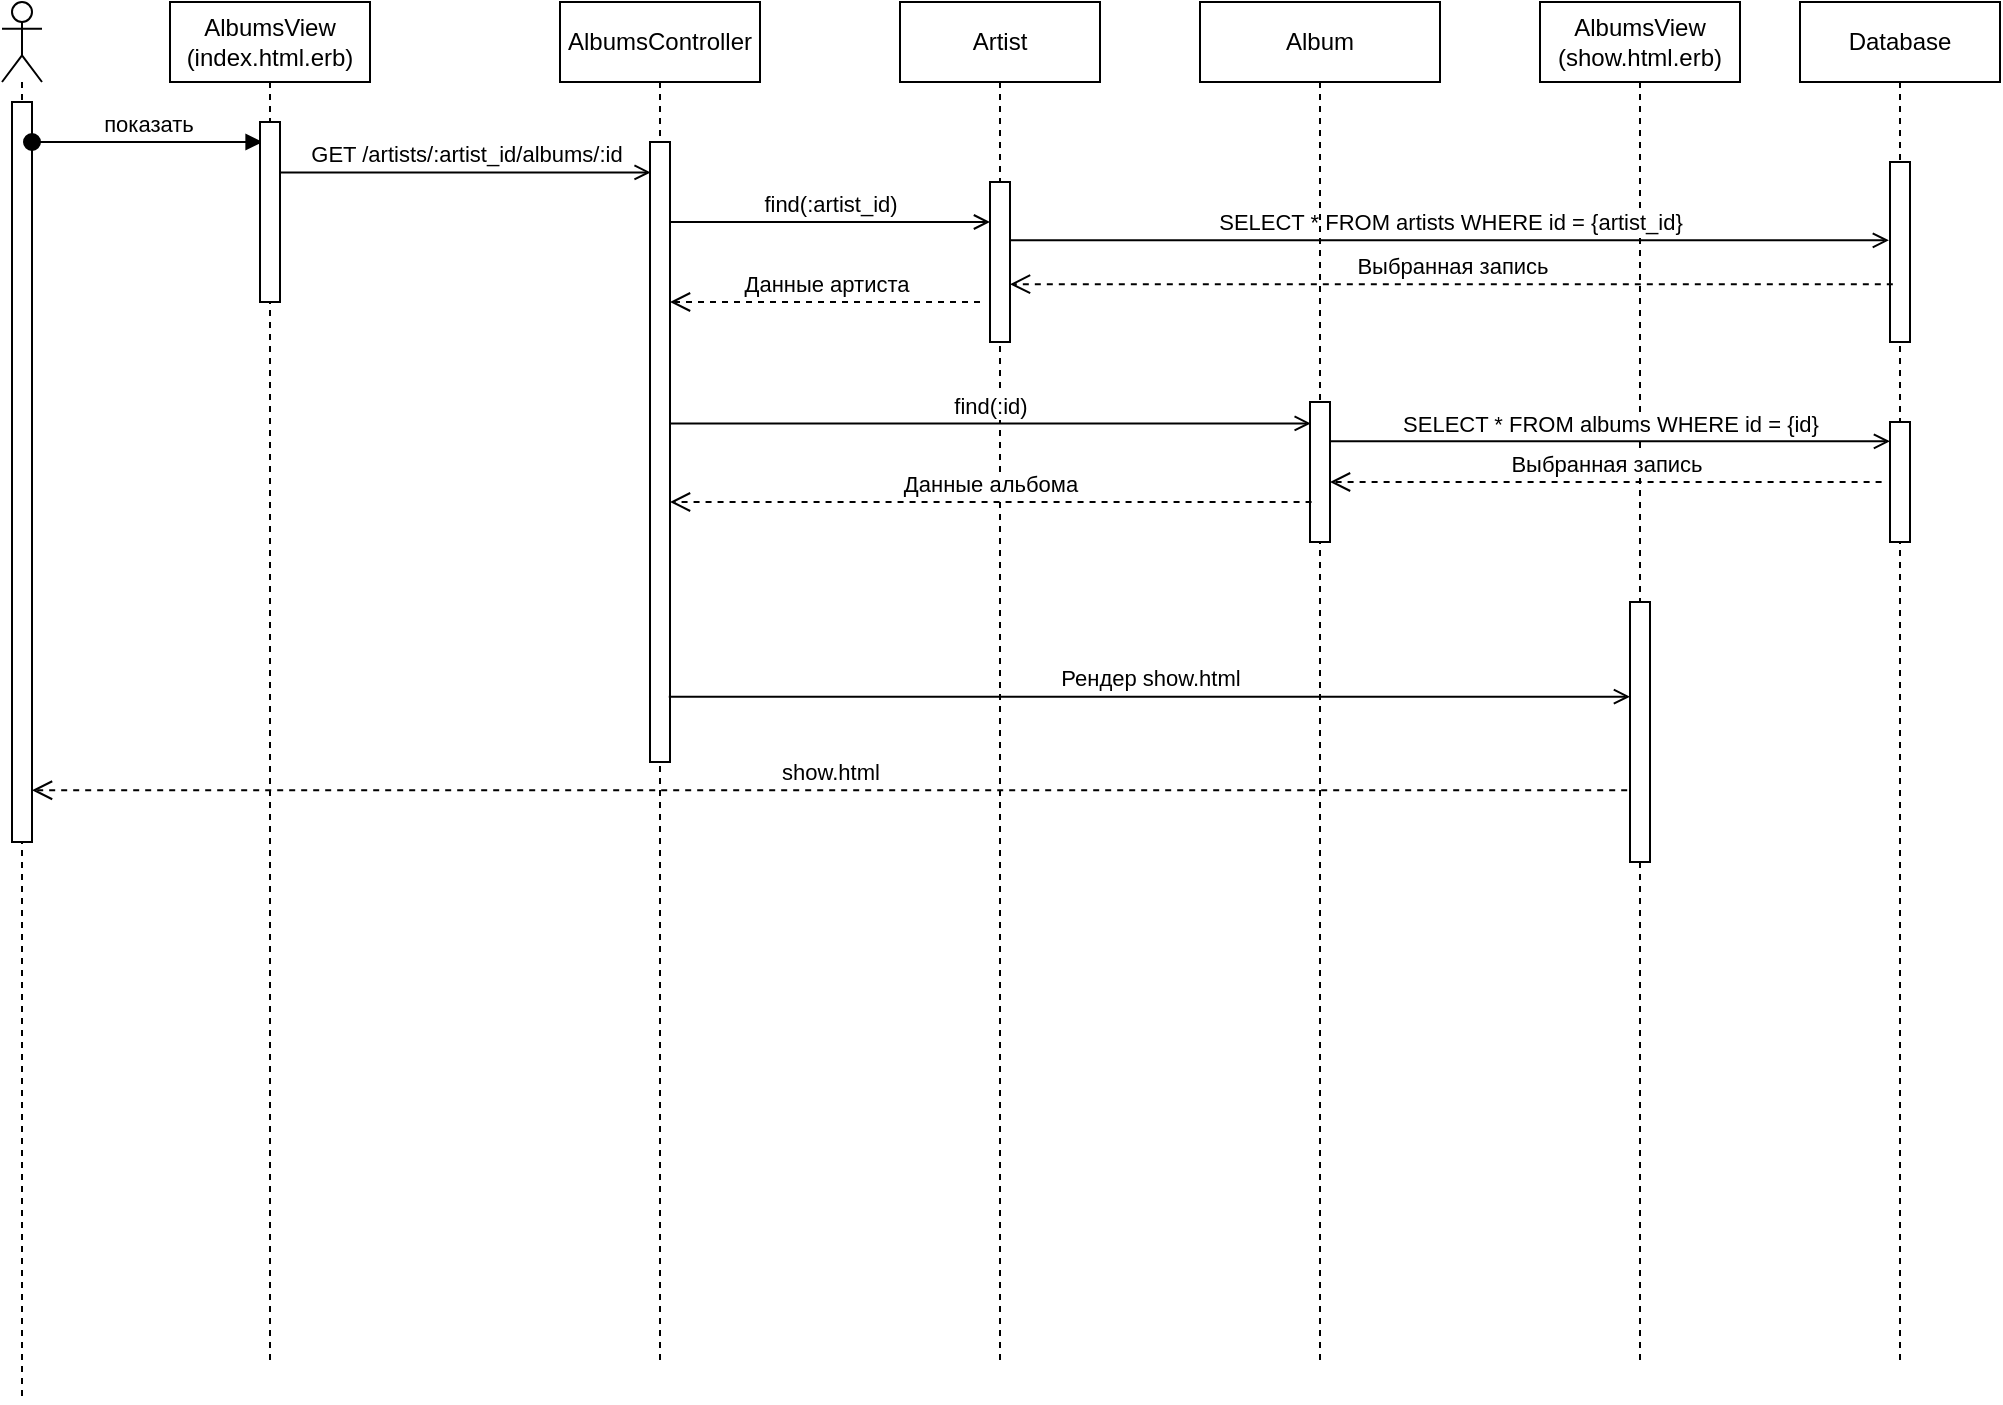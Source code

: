 <mxfile version="23.1.5" type="device">
  <diagram name="Страница — 1" id="zIZ-QArtpeOY1QGKHK9S">
    <mxGraphModel dx="1615" dy="968" grid="1" gridSize="10" guides="1" tooltips="1" connect="1" arrows="1" fold="1" page="1" pageScale="1" pageWidth="1169" pageHeight="827" math="0" shadow="0">
      <root>
        <mxCell id="0" />
        <mxCell id="1" parent="0" />
        <mxCell id="R01BjYmxYILiS5MC3WKc-1" value="" style="shape=umlLifeline;perimeter=lifelinePerimeter;whiteSpace=wrap;html=1;container=1;dropTarget=0;collapsible=0;recursiveResize=0;outlineConnect=0;portConstraint=eastwest;newEdgeStyle={&quot;curved&quot;:0,&quot;rounded&quot;:0};participant=umlActor;" vertex="1" parent="1">
          <mxGeometry x="890" y="40" width="20" height="700" as="geometry" />
        </mxCell>
        <mxCell id="R01BjYmxYILiS5MC3WKc-2" value="" style="html=1;points=[[0,0,0,0,5],[0,1,0,0,-5],[1,0,0,0,5],[1,1,0,0,-5]];perimeter=orthogonalPerimeter;outlineConnect=0;targetShapes=umlLifeline;portConstraint=eastwest;newEdgeStyle={&quot;curved&quot;:0,&quot;rounded&quot;:0};" vertex="1" parent="R01BjYmxYILiS5MC3WKc-1">
          <mxGeometry x="5" y="50" width="10" height="370" as="geometry" />
        </mxCell>
        <mxCell id="R01BjYmxYILiS5MC3WKc-3" value="показать" style="html=1;verticalAlign=bottom;startArrow=oval;startFill=1;endArrow=block;startSize=8;curved=0;rounded=0;entryX=0.13;entryY=0.109;entryDx=0;entryDy=0;entryPerimeter=0;" edge="1" parent="1">
          <mxGeometry width="60" relative="1" as="geometry">
            <mxPoint x="905" y="110.0" as="sourcePoint" />
            <mxPoint x="1020.3" y="110.0" as="targetPoint" />
          </mxGeometry>
        </mxCell>
        <mxCell id="R01BjYmxYILiS5MC3WKc-4" value="AlbumsView (index.html.erb)" style="shape=umlLifeline;perimeter=lifelinePerimeter;whiteSpace=wrap;html=1;container=1;dropTarget=0;collapsible=0;recursiveResize=0;outlineConnect=0;portConstraint=eastwest;newEdgeStyle={&quot;curved&quot;:0,&quot;rounded&quot;:0};" vertex="1" parent="1">
          <mxGeometry x="974" y="40" width="100" height="680" as="geometry" />
        </mxCell>
        <mxCell id="R01BjYmxYILiS5MC3WKc-5" value="" style="html=1;points=[[0,0,0,0,5],[0,1,0,0,-5],[1,0,0,0,5],[1,1,0,0,-5]];perimeter=orthogonalPerimeter;outlineConnect=0;targetShapes=umlLifeline;portConstraint=eastwest;newEdgeStyle={&quot;curved&quot;:0,&quot;rounded&quot;:0};" vertex="1" parent="R01BjYmxYILiS5MC3WKc-4">
          <mxGeometry x="45" y="60" width="10" height="90" as="geometry" />
        </mxCell>
        <mxCell id="R01BjYmxYILiS5MC3WKc-6" value="GET /artists/:artist_id/albums/:id" style="html=1;verticalAlign=bottom;endArrow=open;curved=0;rounded=0;endFill=0;entryX=0.033;entryY=0.049;entryDx=0;entryDy=0;entryPerimeter=0;" edge="1" parent="1" source="R01BjYmxYILiS5MC3WKc-5" target="R01BjYmxYILiS5MC3WKc-8">
          <mxGeometry relative="1" as="geometry">
            <mxPoint x="1029.0" y="120" as="sourcePoint" />
            <mxPoint x="1283.43" y="125.44" as="targetPoint" />
          </mxGeometry>
        </mxCell>
        <mxCell id="R01BjYmxYILiS5MC3WKc-7" value="AlbumsController" style="shape=umlLifeline;perimeter=lifelinePerimeter;whiteSpace=wrap;html=1;container=1;dropTarget=0;collapsible=0;recursiveResize=0;outlineConnect=0;portConstraint=eastwest;newEdgeStyle={&quot;curved&quot;:0,&quot;rounded&quot;:0};" vertex="1" parent="1">
          <mxGeometry x="1169" y="40" width="100" height="680" as="geometry" />
        </mxCell>
        <mxCell id="R01BjYmxYILiS5MC3WKc-8" value="" style="html=1;points=[[0,0,0,0,5],[0,1,0,0,-5],[1,0,0,0,5],[1,1,0,0,-5]];perimeter=orthogonalPerimeter;outlineConnect=0;targetShapes=umlLifeline;portConstraint=eastwest;newEdgeStyle={&quot;curved&quot;:0,&quot;rounded&quot;:0};" vertex="1" parent="R01BjYmxYILiS5MC3WKc-7">
          <mxGeometry x="45" y="70" width="10" height="310" as="geometry" />
        </mxCell>
        <mxCell id="R01BjYmxYILiS5MC3WKc-9" value="Artist" style="shape=umlLifeline;perimeter=lifelinePerimeter;whiteSpace=wrap;html=1;container=1;dropTarget=0;collapsible=0;recursiveResize=0;outlineConnect=0;portConstraint=eastwest;newEdgeStyle={&quot;curved&quot;:0,&quot;rounded&quot;:0};" vertex="1" parent="1">
          <mxGeometry x="1339" y="40" width="100" height="680" as="geometry" />
        </mxCell>
        <mxCell id="R01BjYmxYILiS5MC3WKc-10" value="" style="html=1;points=[[0,0,0,0,5],[0,1,0,0,-5],[1,0,0,0,5],[1,1,0,0,-5]];perimeter=orthogonalPerimeter;outlineConnect=0;targetShapes=umlLifeline;portConstraint=eastwest;newEdgeStyle={&quot;curved&quot;:0,&quot;rounded&quot;:0};" vertex="1" parent="R01BjYmxYILiS5MC3WKc-9">
          <mxGeometry x="45" y="90" width="10" height="80" as="geometry" />
        </mxCell>
        <mxCell id="R01BjYmxYILiS5MC3WKc-12" value="AlbumsView (show.html.erb)" style="shape=umlLifeline;perimeter=lifelinePerimeter;whiteSpace=wrap;html=1;container=1;dropTarget=0;collapsible=0;recursiveResize=0;outlineConnect=0;portConstraint=eastwest;newEdgeStyle={&quot;curved&quot;:0,&quot;rounded&quot;:0};" vertex="1" parent="1">
          <mxGeometry x="1659" y="40" width="100" height="680" as="geometry" />
        </mxCell>
        <mxCell id="R01BjYmxYILiS5MC3WKc-13" value="" style="html=1;points=[[0,0,0,0,5],[0,1,0,0,-5],[1,0,0,0,5],[1,1,0,0,-5]];perimeter=orthogonalPerimeter;outlineConnect=0;targetShapes=umlLifeline;portConstraint=eastwest;newEdgeStyle={&quot;curved&quot;:0,&quot;rounded&quot;:0};" vertex="1" parent="R01BjYmxYILiS5MC3WKc-12">
          <mxGeometry x="45" y="300" width="10" height="130" as="geometry" />
        </mxCell>
        <mxCell id="R01BjYmxYILiS5MC3WKc-14" value="find(:artist_id)" style="html=1;verticalAlign=bottom;endArrow=open;curved=0;rounded=0;endFill=0;" edge="1" parent="1" target="R01BjYmxYILiS5MC3WKc-10">
          <mxGeometry relative="1" as="geometry">
            <mxPoint x="1224" y="150" as="sourcePoint" />
            <mxPoint x="1444" y="150" as="targetPoint" />
          </mxGeometry>
        </mxCell>
        <mxCell id="R01BjYmxYILiS5MC3WKc-15" value="Данные артиста" style="html=1;verticalAlign=bottom;endArrow=open;dashed=1;endSize=8;curved=0;rounded=0;" edge="1" parent="1">
          <mxGeometry relative="1" as="geometry">
            <mxPoint x="1379" y="190" as="sourcePoint" />
            <mxPoint x="1224" y="190" as="targetPoint" />
          </mxGeometry>
        </mxCell>
        <mxCell id="R01BjYmxYILiS5MC3WKc-17" value="Database" style="shape=umlLifeline;perimeter=lifelinePerimeter;whiteSpace=wrap;html=1;container=1;dropTarget=0;collapsible=0;recursiveResize=0;outlineConnect=0;portConstraint=eastwest;newEdgeStyle={&quot;curved&quot;:0,&quot;rounded&quot;:0};" vertex="1" parent="1">
          <mxGeometry x="1789" y="40" width="100" height="680" as="geometry" />
        </mxCell>
        <mxCell id="R01BjYmxYILiS5MC3WKc-18" value="" style="html=1;points=[[0,0,0,0,5],[0,1,0,0,-5],[1,0,0,0,5],[1,1,0,0,-5]];perimeter=orthogonalPerimeter;outlineConnect=0;targetShapes=umlLifeline;portConstraint=eastwest;newEdgeStyle={&quot;curved&quot;:0,&quot;rounded&quot;:0};" vertex="1" parent="R01BjYmxYILiS5MC3WKc-17">
          <mxGeometry x="45" y="80" width="10" height="90" as="geometry" />
        </mxCell>
        <mxCell id="R01BjYmxYILiS5MC3WKc-28" value="" style="html=1;points=[[0,0,0,0,5],[0,1,0,0,-5],[1,0,0,0,5],[1,1,0,0,-5]];perimeter=orthogonalPerimeter;outlineConnect=0;targetShapes=umlLifeline;portConstraint=eastwest;newEdgeStyle={&quot;curved&quot;:0,&quot;rounded&quot;:0};" vertex="1" parent="R01BjYmxYILiS5MC3WKc-17">
          <mxGeometry x="45" y="210" width="10" height="60" as="geometry" />
        </mxCell>
        <mxCell id="R01BjYmxYILiS5MC3WKc-19" value="SELECT * FROM artists WHERE id = {artist_id}" style="html=1;verticalAlign=bottom;endArrow=open;curved=0;rounded=0;endFill=0;entryX=-0.054;entryY=0.435;entryDx=0;entryDy=0;entryPerimeter=0;" edge="1" parent="1" source="R01BjYmxYILiS5MC3WKc-10" target="R01BjYmxYILiS5MC3WKc-18">
          <mxGeometry relative="1" as="geometry">
            <mxPoint x="1459" y="160" as="sourcePoint" />
            <mxPoint x="1839" y="160" as="targetPoint" />
          </mxGeometry>
        </mxCell>
        <mxCell id="R01BjYmxYILiS5MC3WKc-20" value="Выбранная запись" style="html=1;verticalAlign=bottom;endArrow=open;dashed=1;endSize=8;curved=0;rounded=0;exitX=0.141;exitY=0.679;exitDx=0;exitDy=0;exitPerimeter=0;" edge="1" parent="1" target="R01BjYmxYILiS5MC3WKc-10" source="R01BjYmxYILiS5MC3WKc-18">
          <mxGeometry relative="1" as="geometry">
            <mxPoint x="1844" y="180" as="sourcePoint" />
            <mxPoint x="1464" y="180" as="targetPoint" />
          </mxGeometry>
        </mxCell>
        <mxCell id="R01BjYmxYILiS5MC3WKc-21" value="Album" style="shape=umlLifeline;perimeter=lifelinePerimeter;whiteSpace=wrap;html=1;container=1;dropTarget=0;collapsible=0;recursiveResize=0;outlineConnect=0;portConstraint=eastwest;newEdgeStyle={&quot;curved&quot;:0,&quot;rounded&quot;:0};" vertex="1" parent="1">
          <mxGeometry x="1489" y="40" width="120" height="680" as="geometry" />
        </mxCell>
        <mxCell id="R01BjYmxYILiS5MC3WKc-22" value="" style="html=1;points=[[0,0,0,0,5],[0,1,0,0,-5],[1,0,0,0,5],[1,1,0,0,-5]];perimeter=orthogonalPerimeter;outlineConnect=0;targetShapes=umlLifeline;portConstraint=eastwest;newEdgeStyle={&quot;curved&quot;:0,&quot;rounded&quot;:0};" vertex="1" parent="R01BjYmxYILiS5MC3WKc-21">
          <mxGeometry x="55" y="200" width="10" height="70" as="geometry" />
        </mxCell>
        <mxCell id="R01BjYmxYILiS5MC3WKc-16" value="Рендер show.html" style="html=1;verticalAlign=bottom;endArrow=open;curved=0;rounded=0;endFill=0;exitX=0.94;exitY=0.927;exitDx=0;exitDy=0;exitPerimeter=0;" edge="1" parent="R01BjYmxYILiS5MC3WKc-21" target="R01BjYmxYILiS5MC3WKc-13">
          <mxGeometry relative="1" as="geometry">
            <mxPoint x="-265.6" y="347.32" as="sourcePoint" />
            <mxPoint x="-40" y="309" as="targetPoint" />
          </mxGeometry>
        </mxCell>
        <mxCell id="R01BjYmxYILiS5MC3WKc-23" value="find(:id)" style="html=1;verticalAlign=bottom;endArrow=open;curved=0;rounded=0;endFill=0;entryX=0.038;entryY=0.153;entryDx=0;entryDy=0;entryPerimeter=0;" edge="1" parent="1" source="R01BjYmxYILiS5MC3WKc-8" target="R01BjYmxYILiS5MC3WKc-22">
          <mxGeometry relative="1" as="geometry">
            <mxPoint x="1229" y="250" as="sourcePoint" />
            <mxPoint x="1539" y="250" as="targetPoint" />
          </mxGeometry>
        </mxCell>
        <mxCell id="R01BjYmxYILiS5MC3WKc-24" value="Данные альбома" style="html=1;verticalAlign=bottom;endArrow=open;dashed=1;endSize=8;curved=0;rounded=0;exitX=0.078;exitY=0.68;exitDx=0;exitDy=0;exitPerimeter=0;" edge="1" parent="1">
          <mxGeometry relative="1" as="geometry">
            <mxPoint x="1544.78" y="290" as="sourcePoint" />
            <mxPoint x="1224" y="290" as="targetPoint" />
          </mxGeometry>
        </mxCell>
        <mxCell id="R01BjYmxYILiS5MC3WKc-26" value="SELECT * FROM albums WHERE id = {id}" style="html=1;verticalAlign=bottom;endArrow=open;curved=0;rounded=0;endFill=0;exitX=0.97;exitY=0.281;exitDx=0;exitDy=0;exitPerimeter=0;" edge="1" parent="1" source="R01BjYmxYILiS5MC3WKc-22" target="R01BjYmxYILiS5MC3WKc-28">
          <mxGeometry relative="1" as="geometry">
            <mxPoint x="1560" y="260" as="sourcePoint" />
            <mxPoint x="1998" y="230" as="targetPoint" />
          </mxGeometry>
        </mxCell>
        <mxCell id="R01BjYmxYILiS5MC3WKc-27" value="Выбранная запись" style="html=1;verticalAlign=bottom;endArrow=open;dashed=1;endSize=8;curved=0;rounded=0;exitX=-0.02;exitY=0.664;exitDx=0;exitDy=0;exitPerimeter=0;" edge="1" parent="1" target="R01BjYmxYILiS5MC3WKc-22">
          <mxGeometry relative="1" as="geometry">
            <mxPoint x="1829.8" y="280.0" as="sourcePoint" />
            <mxPoint x="1560" y="280" as="targetPoint" />
          </mxGeometry>
        </mxCell>
        <mxCell id="R01BjYmxYILiS5MC3WKc-11" value="show.html" style="html=1;verticalAlign=bottom;endArrow=open;dashed=1;endSize=8;curved=0;rounded=0;exitX=-0.141;exitY=0.724;exitDx=0;exitDy=0;exitPerimeter=0;" edge="1" parent="1" source="R01BjYmxYILiS5MC3WKc-13" target="R01BjYmxYILiS5MC3WKc-2">
          <mxGeometry relative="1" as="geometry">
            <mxPoint x="1403.85" y="518.47" as="sourcePoint" />
            <mxPoint x="900" y="443" as="targetPoint" />
          </mxGeometry>
        </mxCell>
      </root>
    </mxGraphModel>
  </diagram>
</mxfile>
